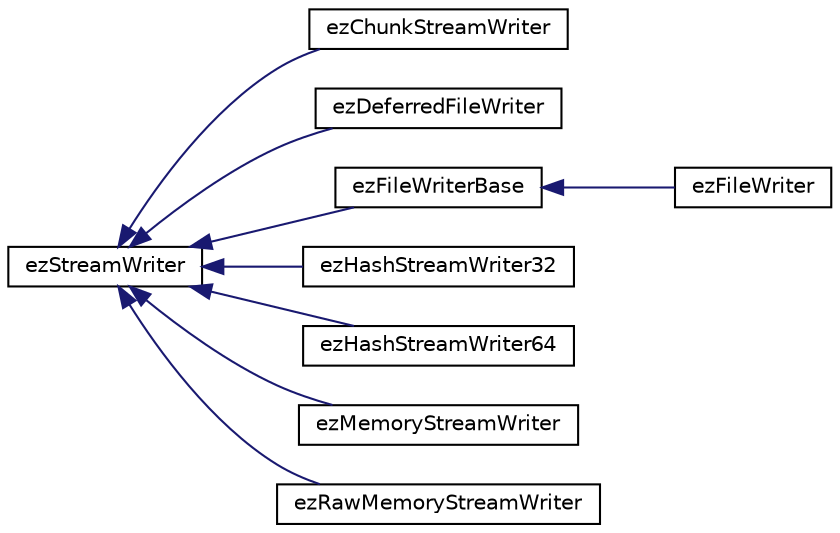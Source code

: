 digraph "Graphical Class Hierarchy"
{
 // LATEX_PDF_SIZE
  edge [fontname="Helvetica",fontsize="10",labelfontname="Helvetica",labelfontsize="10"];
  node [fontname="Helvetica",fontsize="10",shape=record];
  rankdir="LR";
  Node0 [label="ezStreamWriter",height=0.2,width=0.4,color="black", fillcolor="white", style="filled",URL="$d6/dcc/classez_stream_writer.htm",tooltip="Interface for binary out (write) streams."];
  Node0 -> Node1 [dir="back",color="midnightblue",fontsize="10",style="solid",fontname="Helvetica"];
  Node1 [label="ezChunkStreamWriter",height=0.2,width=0.4,color="black", fillcolor="white", style="filled",URL="$dd/d96/classez_chunk_stream_writer.htm",tooltip="A stream writer that separates data into 'chunks', which act like sub-streams."];
  Node0 -> Node2 [dir="back",color="midnightblue",fontsize="10",style="solid",fontname="Helvetica"];
  Node2 [label="ezDeferredFileWriter",height=0.2,width=0.4,color="black", fillcolor="white", style="filled",URL="$de/d60/classez_deferred_file_writer.htm",tooltip="A file writer that caches all written data and only opens and writes to the output file when everythi..."];
  Node0 -> Node3 [dir="back",color="midnightblue",fontsize="10",style="solid",fontname="Helvetica"];
  Node3 [label="ezFileWriterBase",height=0.2,width=0.4,color="black", fillcolor="white", style="filled",URL="$dd/d0c/classez_file_writer_base.htm",tooltip=" "];
  Node3 -> Node4 [dir="back",color="midnightblue",fontsize="10",style="solid",fontname="Helvetica"];
  Node4 [label="ezFileWriter",height=0.2,width=0.4,color="black", fillcolor="white", style="filled",URL="$da/d87/classez_file_writer.htm",tooltip="The default class to use to write data to a file, implements the ezStreamWriter interface."];
  Node0 -> Node5 [dir="back",color="midnightblue",fontsize="10",style="solid",fontname="Helvetica"];
  Node5 [label="ezHashStreamWriter32",height=0.2,width=0.4,color="black", fillcolor="white", style="filled",URL="$d5/d8f/classez_hash_stream_writer32.htm",tooltip="A stream writer that hashes the data written to it."];
  Node0 -> Node6 [dir="back",color="midnightblue",fontsize="10",style="solid",fontname="Helvetica"];
  Node6 [label="ezHashStreamWriter64",height=0.2,width=0.4,color="black", fillcolor="white", style="filled",URL="$db/d5a/classez_hash_stream_writer64.htm",tooltip="A stream writer that hashes the data written to it."];
  Node0 -> Node7 [dir="back",color="midnightblue",fontsize="10",style="solid",fontname="Helvetica"];
  Node7 [label="ezMemoryStreamWriter",height=0.2,width=0.4,color="black", fillcolor="white", style="filled",URL="$dc/db9/classez_memory_stream_writer.htm",tooltip="A writer which can access a memory stream."];
  Node0 -> Node8 [dir="back",color="midnightblue",fontsize="10",style="solid",fontname="Helvetica"];
  Node8 [label="ezRawMemoryStreamWriter",height=0.2,width=0.4,color="black", fillcolor="white", style="filled",URL="$db/d19/classez_raw_memory_stream_writer.htm",tooltip="Maps a raw chunk of memory to the ezStreamReader interface."];
}

